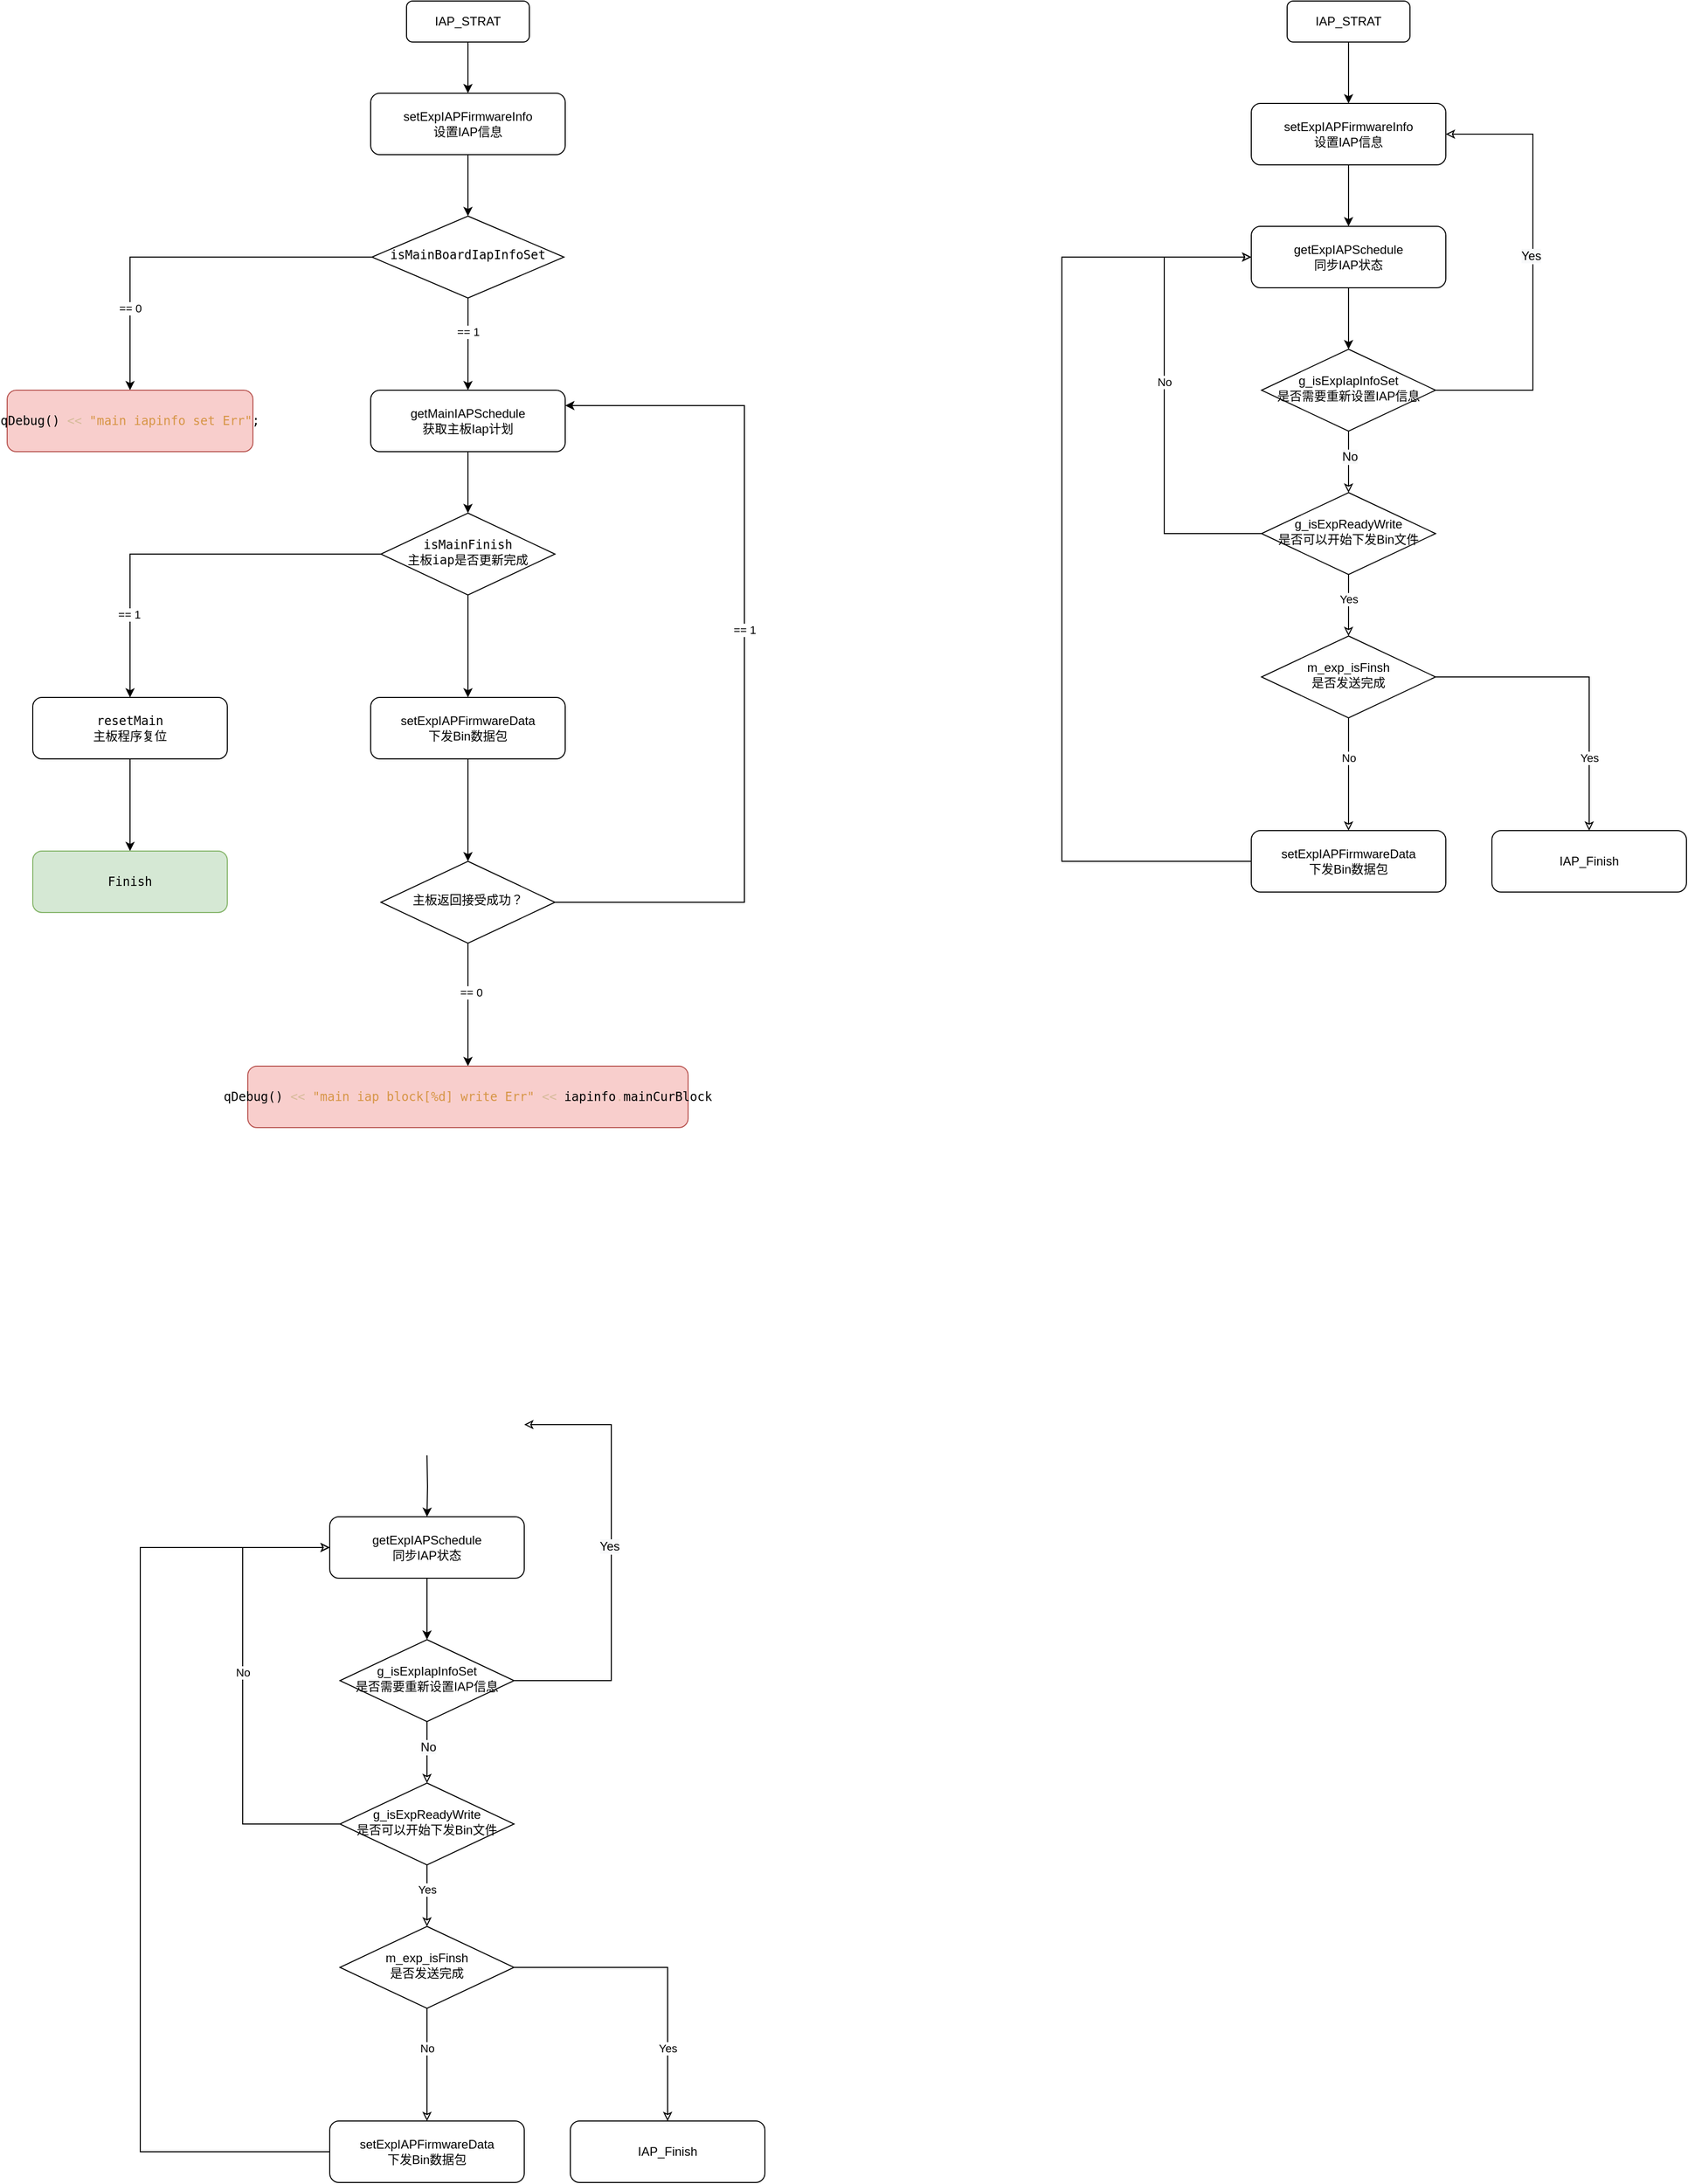 <mxfile version="13.9.9" type="device"><diagram id="C5RBs43oDa-KdzZeNtuy" name="Page-1"><mxGraphModel dx="3076" dy="832" grid="1" gridSize="10" guides="1" tooltips="1" connect="1" arrows="1" fold="1" page="1" pageScale="1" pageWidth="827" pageHeight="1169" math="0" shadow="0"><root><mxCell id="WIyWlLk6GJQsqaUBKTNV-0"/><mxCell id="WIyWlLk6GJQsqaUBKTNV-1" parent="WIyWlLk6GJQsqaUBKTNV-0"/><mxCell id="_dftEnb55Om-70go_fR5-1" style="edgeStyle=orthogonalEdgeStyle;rounded=0;orthogonalLoop=1;jettySize=auto;html=1;" parent="WIyWlLk6GJQsqaUBKTNV-1" source="WIyWlLk6GJQsqaUBKTNV-3" target="_dftEnb55Om-70go_fR5-0" edge="1"><mxGeometry relative="1" as="geometry"/></mxCell><mxCell id="WIyWlLk6GJQsqaUBKTNV-3" value="IAP_STRAT" style="rounded=1;whiteSpace=wrap;html=1;fontSize=12;glass=0;strokeWidth=1;shadow=0;" parent="WIyWlLk6GJQsqaUBKTNV-1" vertex="1"><mxGeometry x="120" y="190" width="120" height="40" as="geometry"/></mxCell><mxCell id="_dftEnb55Om-70go_fR5-3" style="edgeStyle=orthogonalEdgeStyle;rounded=0;orthogonalLoop=1;jettySize=auto;html=1;" parent="WIyWlLk6GJQsqaUBKTNV-1" source="_dftEnb55Om-70go_fR5-0" target="_dftEnb55Om-70go_fR5-4" edge="1"><mxGeometry relative="1" as="geometry"><mxPoint x="180" y="410" as="targetPoint"/></mxGeometry></mxCell><mxCell id="_dftEnb55Om-70go_fR5-0" value="setExpIAPFirmwareInfo&lt;br&gt;设置IAP信息" style="rounded=1;whiteSpace=wrap;html=1;fontSize=12;glass=0;strokeWidth=1;shadow=0;" parent="WIyWlLk6GJQsqaUBKTNV-1" vertex="1"><mxGeometry x="85" y="290" width="190" height="60" as="geometry"/></mxCell><mxCell id="_dftEnb55Om-70go_fR5-6" style="edgeStyle=orthogonalEdgeStyle;rounded=0;orthogonalLoop=1;jettySize=auto;html=1;" parent="WIyWlLk6GJQsqaUBKTNV-1" source="_dftEnb55Om-70go_fR5-4" target="_dftEnb55Om-70go_fR5-5" edge="1"><mxGeometry relative="1" as="geometry"/></mxCell><mxCell id="_dftEnb55Om-70go_fR5-4" value="getExpIAPSchedule&lt;br&gt;同步IAP状态" style="rounded=1;whiteSpace=wrap;html=1;fontSize=12;glass=0;strokeWidth=1;shadow=0;" parent="WIyWlLk6GJQsqaUBKTNV-1" vertex="1"><mxGeometry x="85" y="410" width="190" height="60" as="geometry"/></mxCell><mxCell id="_dftEnb55Om-70go_fR5-11" style="edgeStyle=orthogonalEdgeStyle;rounded=0;orthogonalLoop=1;jettySize=auto;html=1;endArrow=classic;endFill=0;" parent="WIyWlLk6GJQsqaUBKTNV-1" source="_dftEnb55Om-70go_fR5-5" target="_dftEnb55Om-70go_fR5-0" edge="1"><mxGeometry relative="1" as="geometry"><mxPoint x="370" y="380" as="targetPoint"/><Array as="points"><mxPoint x="360" y="570"/><mxPoint x="360" y="320"/></Array></mxGeometry></mxCell><mxCell id="_dftEnb55Om-70go_fR5-19" value="&lt;span style=&quot;font-size: 12px ; background-color: rgb(248 , 249 , 250)&quot;&gt;Yes&lt;/span&gt;" style="edgeLabel;html=1;align=center;verticalAlign=middle;resizable=0;points=[];" parent="_dftEnb55Om-70go_fR5-11" vertex="1" connectable="0"><mxGeometry x="0.05" y="2" relative="1" as="geometry"><mxPoint as="offset"/></mxGeometry></mxCell><mxCell id="_dftEnb55Om-70go_fR5-14" style="edgeStyle=orthogonalEdgeStyle;rounded=0;orthogonalLoop=1;jettySize=auto;html=1;endArrow=classic;endFill=0;" parent="WIyWlLk6GJQsqaUBKTNV-1" source="_dftEnb55Om-70go_fR5-5" target="_dftEnb55Om-70go_fR5-13" edge="1"><mxGeometry relative="1" as="geometry"/></mxCell><mxCell id="_dftEnb55Om-70go_fR5-18" value="&lt;span style=&quot;font-size: 12px ; background-color: rgb(248 , 249 , 250)&quot;&gt;No&lt;/span&gt;" style="edgeLabel;html=1;align=center;verticalAlign=middle;resizable=0;points=[];" parent="_dftEnb55Om-70go_fR5-14" vertex="1" connectable="0"><mxGeometry x="-0.177" y="1" relative="1" as="geometry"><mxPoint as="offset"/></mxGeometry></mxCell><mxCell id="_dftEnb55Om-70go_fR5-5" value="g_isExpIapInfoSet&lt;br&gt;是否需要重新设置IAP信息" style="rhombus;whiteSpace=wrap;html=1;shadow=0;fontFamily=Helvetica;fontSize=12;align=center;strokeWidth=1;spacing=6;spacingTop=-4;" parent="WIyWlLk6GJQsqaUBKTNV-1" vertex="1"><mxGeometry x="95" y="530" width="170" height="80" as="geometry"/></mxCell><mxCell id="_dftEnb55Om-70go_fR5-16" style="edgeStyle=orthogonalEdgeStyle;rounded=0;orthogonalLoop=1;jettySize=auto;html=1;endArrow=classic;endFill=0;" parent="WIyWlLk6GJQsqaUBKTNV-1" source="_dftEnb55Om-70go_fR5-13" target="_dftEnb55Om-70go_fR5-4" edge="1"><mxGeometry relative="1" as="geometry"><Array as="points"><mxPoint y="710"/><mxPoint y="440"/></Array></mxGeometry></mxCell><mxCell id="_dftEnb55Om-70go_fR5-17" value="No" style="edgeLabel;html=1;align=center;verticalAlign=middle;resizable=0;points=[];" parent="_dftEnb55Om-70go_fR5-16" vertex="1" connectable="0"><mxGeometry x="0.08" relative="1" as="geometry"><mxPoint as="offset"/></mxGeometry></mxCell><mxCell id="_dftEnb55Om-70go_fR5-21" style="edgeStyle=orthogonalEdgeStyle;rounded=0;orthogonalLoop=1;jettySize=auto;html=1;endArrow=classic;endFill=0;" parent="WIyWlLk6GJQsqaUBKTNV-1" source="_dftEnb55Om-70go_fR5-13" target="_dftEnb55Om-70go_fR5-28" edge="1"><mxGeometry relative="1" as="geometry"/></mxCell><mxCell id="_dftEnb55Om-70go_fR5-22" value="Yes" style="edgeLabel;html=1;align=center;verticalAlign=middle;resizable=0;points=[];" parent="_dftEnb55Om-70go_fR5-21" vertex="1" connectable="0"><mxGeometry x="-0.22" relative="1" as="geometry"><mxPoint as="offset"/></mxGeometry></mxCell><mxCell id="_dftEnb55Om-70go_fR5-13" value="g_isExpReadyWrite&lt;br&gt;是否可以开始下发Bin文件" style="rhombus;whiteSpace=wrap;html=1;shadow=0;fontFamily=Helvetica;fontSize=12;align=center;strokeWidth=1;spacing=6;spacingTop=-4;" parent="WIyWlLk6GJQsqaUBKTNV-1" vertex="1"><mxGeometry x="95" y="670" width="170" height="80" as="geometry"/></mxCell><mxCell id="_dftEnb55Om-70go_fR5-31" style="edgeStyle=orthogonalEdgeStyle;rounded=0;orthogonalLoop=1;jettySize=auto;html=1;endArrow=classic;endFill=0;" parent="WIyWlLk6GJQsqaUBKTNV-1" source="_dftEnb55Om-70go_fR5-28" target="_dftEnb55Om-70go_fR5-30" edge="1"><mxGeometry relative="1" as="geometry"/></mxCell><mxCell id="_dftEnb55Om-70go_fR5-32" value="No" style="edgeLabel;html=1;align=center;verticalAlign=middle;resizable=0;points=[];" parent="_dftEnb55Om-70go_fR5-31" vertex="1" connectable="0"><mxGeometry x="-0.3" relative="1" as="geometry"><mxPoint as="offset"/></mxGeometry></mxCell><mxCell id="_dftEnb55Om-70go_fR5-36" style="edgeStyle=orthogonalEdgeStyle;rounded=0;orthogonalLoop=1;jettySize=auto;html=1;endArrow=classic;endFill=0;" parent="WIyWlLk6GJQsqaUBKTNV-1" source="_dftEnb55Om-70go_fR5-28" target="_dftEnb55Om-70go_fR5-35" edge="1"><mxGeometry relative="1" as="geometry"/></mxCell><mxCell id="_dftEnb55Om-70go_fR5-44" value="Yes" style="edgeLabel;html=1;align=center;verticalAlign=middle;resizable=0;points=[];" parent="_dftEnb55Om-70go_fR5-36" vertex="1" connectable="0"><mxGeometry x="0.523" relative="1" as="geometry"><mxPoint as="offset"/></mxGeometry></mxCell><mxCell id="_dftEnb55Om-70go_fR5-28" value="m_exp_isFinsh&lt;br&gt;是否发送完成" style="rhombus;whiteSpace=wrap;html=1;shadow=0;fontFamily=Helvetica;fontSize=12;align=center;strokeWidth=1;spacing=6;spacingTop=-4;" parent="WIyWlLk6GJQsqaUBKTNV-1" vertex="1"><mxGeometry x="95" y="810" width="170" height="80" as="geometry"/></mxCell><mxCell id="_dftEnb55Om-70go_fR5-43" style="edgeStyle=orthogonalEdgeStyle;rounded=0;orthogonalLoop=1;jettySize=auto;html=1;endArrow=classic;endFill=0;" parent="WIyWlLk6GJQsqaUBKTNV-1" source="_dftEnb55Om-70go_fR5-30" target="_dftEnb55Om-70go_fR5-4" edge="1"><mxGeometry relative="1" as="geometry"><Array as="points"><mxPoint x="-100" y="1030"/><mxPoint x="-100" y="440"/></Array></mxGeometry></mxCell><mxCell id="_dftEnb55Om-70go_fR5-30" value="setExpIAPFirmwareData&lt;br&gt;下发Bin数据包" style="rounded=1;whiteSpace=wrap;html=1;fontSize=12;glass=0;strokeWidth=1;shadow=0;" parent="WIyWlLk6GJQsqaUBKTNV-1" vertex="1"><mxGeometry x="85" y="1000" width="190" height="60" as="geometry"/></mxCell><mxCell id="_dftEnb55Om-70go_fR5-35" value="IAP_Finish" style="rounded=1;whiteSpace=wrap;html=1;fontSize=12;glass=0;strokeWidth=1;shadow=0;" parent="WIyWlLk6GJQsqaUBKTNV-1" vertex="1"><mxGeometry x="320" y="1000" width="190" height="60" as="geometry"/></mxCell><mxCell id="HXJk79jCi0bx7WDy_wKg-0" style="edgeStyle=orthogonalEdgeStyle;rounded=0;orthogonalLoop=1;jettySize=auto;html=1;" edge="1" parent="WIyWlLk6GJQsqaUBKTNV-1" source="HXJk79jCi0bx7WDy_wKg-1" target="HXJk79jCi0bx7WDy_wKg-26"><mxGeometry relative="1" as="geometry"><mxPoint x="-680" y="290" as="targetPoint"/></mxGeometry></mxCell><mxCell id="HXJk79jCi0bx7WDy_wKg-1" value="IAP_STRAT" style="rounded=1;whiteSpace=wrap;html=1;fontSize=12;glass=0;strokeWidth=1;shadow=0;" vertex="1" parent="WIyWlLk6GJQsqaUBKTNV-1"><mxGeometry x="-740" y="190" width="120" height="40" as="geometry"/></mxCell><mxCell id="HXJk79jCi0bx7WDy_wKg-2" style="edgeStyle=orthogonalEdgeStyle;rounded=0;orthogonalLoop=1;jettySize=auto;html=1;" edge="1" parent="WIyWlLk6GJQsqaUBKTNV-1" target="HXJk79jCi0bx7WDy_wKg-5"><mxGeometry relative="1" as="geometry"><mxPoint x="-720" y="1670" as="targetPoint"/><mxPoint x="-720" y="1610" as="sourcePoint"/></mxGeometry></mxCell><mxCell id="HXJk79jCi0bx7WDy_wKg-4" style="edgeStyle=orthogonalEdgeStyle;rounded=0;orthogonalLoop=1;jettySize=auto;html=1;" edge="1" parent="WIyWlLk6GJQsqaUBKTNV-1" source="HXJk79jCi0bx7WDy_wKg-5" target="HXJk79jCi0bx7WDy_wKg-10"><mxGeometry relative="1" as="geometry"/></mxCell><mxCell id="HXJk79jCi0bx7WDy_wKg-5" value="getExpIAPSchedule&lt;br&gt;同步IAP状态" style="rounded=1;whiteSpace=wrap;html=1;fontSize=12;glass=0;strokeWidth=1;shadow=0;" vertex="1" parent="WIyWlLk6GJQsqaUBKTNV-1"><mxGeometry x="-815" y="1670" width="190" height="60" as="geometry"/></mxCell><mxCell id="HXJk79jCi0bx7WDy_wKg-6" style="edgeStyle=orthogonalEdgeStyle;rounded=0;orthogonalLoop=1;jettySize=auto;html=1;endArrow=classic;endFill=0;" edge="1" parent="WIyWlLk6GJQsqaUBKTNV-1" source="HXJk79jCi0bx7WDy_wKg-10"><mxGeometry relative="1" as="geometry"><mxPoint x="-625" y="1580" as="targetPoint"/><Array as="points"><mxPoint x="-540" y="1830"/><mxPoint x="-540" y="1580"/></Array></mxGeometry></mxCell><mxCell id="HXJk79jCi0bx7WDy_wKg-7" value="&lt;span style=&quot;font-size: 12px ; background-color: rgb(248 , 249 , 250)&quot;&gt;Yes&lt;/span&gt;" style="edgeLabel;html=1;align=center;verticalAlign=middle;resizable=0;points=[];" vertex="1" connectable="0" parent="HXJk79jCi0bx7WDy_wKg-6"><mxGeometry x="0.05" y="2" relative="1" as="geometry"><mxPoint as="offset"/></mxGeometry></mxCell><mxCell id="HXJk79jCi0bx7WDy_wKg-8" style="edgeStyle=orthogonalEdgeStyle;rounded=0;orthogonalLoop=1;jettySize=auto;html=1;endArrow=classic;endFill=0;" edge="1" parent="WIyWlLk6GJQsqaUBKTNV-1" source="HXJk79jCi0bx7WDy_wKg-10" target="HXJk79jCi0bx7WDy_wKg-15"><mxGeometry relative="1" as="geometry"/></mxCell><mxCell id="HXJk79jCi0bx7WDy_wKg-9" value="&lt;span style=&quot;font-size: 12px ; background-color: rgb(248 , 249 , 250)&quot;&gt;No&lt;/span&gt;" style="edgeLabel;html=1;align=center;verticalAlign=middle;resizable=0;points=[];" vertex="1" connectable="0" parent="HXJk79jCi0bx7WDy_wKg-8"><mxGeometry x="-0.177" y="1" relative="1" as="geometry"><mxPoint as="offset"/></mxGeometry></mxCell><mxCell id="HXJk79jCi0bx7WDy_wKg-10" value="g_isExpIapInfoSet&lt;br&gt;是否需要重新设置IAP信息" style="rhombus;whiteSpace=wrap;html=1;shadow=0;fontFamily=Helvetica;fontSize=12;align=center;strokeWidth=1;spacing=6;spacingTop=-4;" vertex="1" parent="WIyWlLk6GJQsqaUBKTNV-1"><mxGeometry x="-805" y="1790" width="170" height="80" as="geometry"/></mxCell><mxCell id="HXJk79jCi0bx7WDy_wKg-11" style="edgeStyle=orthogonalEdgeStyle;rounded=0;orthogonalLoop=1;jettySize=auto;html=1;endArrow=classic;endFill=0;" edge="1" parent="WIyWlLk6GJQsqaUBKTNV-1" source="HXJk79jCi0bx7WDy_wKg-15" target="HXJk79jCi0bx7WDy_wKg-5"><mxGeometry relative="1" as="geometry"><Array as="points"><mxPoint x="-900" y="1970"/><mxPoint x="-900" y="1700"/></Array></mxGeometry></mxCell><mxCell id="HXJk79jCi0bx7WDy_wKg-12" value="No" style="edgeLabel;html=1;align=center;verticalAlign=middle;resizable=0;points=[];" vertex="1" connectable="0" parent="HXJk79jCi0bx7WDy_wKg-11"><mxGeometry x="0.08" relative="1" as="geometry"><mxPoint as="offset"/></mxGeometry></mxCell><mxCell id="HXJk79jCi0bx7WDy_wKg-13" style="edgeStyle=orthogonalEdgeStyle;rounded=0;orthogonalLoop=1;jettySize=auto;html=1;endArrow=classic;endFill=0;" edge="1" parent="WIyWlLk6GJQsqaUBKTNV-1" source="HXJk79jCi0bx7WDy_wKg-15" target="HXJk79jCi0bx7WDy_wKg-20"><mxGeometry relative="1" as="geometry"/></mxCell><mxCell id="HXJk79jCi0bx7WDy_wKg-14" value="Yes" style="edgeLabel;html=1;align=center;verticalAlign=middle;resizable=0;points=[];" vertex="1" connectable="0" parent="HXJk79jCi0bx7WDy_wKg-13"><mxGeometry x="-0.22" relative="1" as="geometry"><mxPoint as="offset"/></mxGeometry></mxCell><mxCell id="HXJk79jCi0bx7WDy_wKg-15" value="g_isExpReadyWrite&lt;br&gt;是否可以开始下发Bin文件" style="rhombus;whiteSpace=wrap;html=1;shadow=0;fontFamily=Helvetica;fontSize=12;align=center;strokeWidth=1;spacing=6;spacingTop=-4;" vertex="1" parent="WIyWlLk6GJQsqaUBKTNV-1"><mxGeometry x="-805" y="1930" width="170" height="80" as="geometry"/></mxCell><mxCell id="HXJk79jCi0bx7WDy_wKg-16" style="edgeStyle=orthogonalEdgeStyle;rounded=0;orthogonalLoop=1;jettySize=auto;html=1;endArrow=classic;endFill=0;" edge="1" parent="WIyWlLk6GJQsqaUBKTNV-1" source="HXJk79jCi0bx7WDy_wKg-20" target="HXJk79jCi0bx7WDy_wKg-22"><mxGeometry relative="1" as="geometry"/></mxCell><mxCell id="HXJk79jCi0bx7WDy_wKg-17" value="No" style="edgeLabel;html=1;align=center;verticalAlign=middle;resizable=0;points=[];" vertex="1" connectable="0" parent="HXJk79jCi0bx7WDy_wKg-16"><mxGeometry x="-0.3" relative="1" as="geometry"><mxPoint as="offset"/></mxGeometry></mxCell><mxCell id="HXJk79jCi0bx7WDy_wKg-18" style="edgeStyle=orthogonalEdgeStyle;rounded=0;orthogonalLoop=1;jettySize=auto;html=1;endArrow=classic;endFill=0;" edge="1" parent="WIyWlLk6GJQsqaUBKTNV-1" source="HXJk79jCi0bx7WDy_wKg-20" target="HXJk79jCi0bx7WDy_wKg-23"><mxGeometry relative="1" as="geometry"/></mxCell><mxCell id="HXJk79jCi0bx7WDy_wKg-19" value="Yes" style="edgeLabel;html=1;align=center;verticalAlign=middle;resizable=0;points=[];" vertex="1" connectable="0" parent="HXJk79jCi0bx7WDy_wKg-18"><mxGeometry x="0.523" relative="1" as="geometry"><mxPoint as="offset"/></mxGeometry></mxCell><mxCell id="HXJk79jCi0bx7WDy_wKg-20" value="m_exp_isFinsh&lt;br&gt;是否发送完成" style="rhombus;whiteSpace=wrap;html=1;shadow=0;fontFamily=Helvetica;fontSize=12;align=center;strokeWidth=1;spacing=6;spacingTop=-4;" vertex="1" parent="WIyWlLk6GJQsqaUBKTNV-1"><mxGeometry x="-805" y="2070" width="170" height="80" as="geometry"/></mxCell><mxCell id="HXJk79jCi0bx7WDy_wKg-21" style="edgeStyle=orthogonalEdgeStyle;rounded=0;orthogonalLoop=1;jettySize=auto;html=1;endArrow=classic;endFill=0;" edge="1" parent="WIyWlLk6GJQsqaUBKTNV-1" source="HXJk79jCi0bx7WDy_wKg-22" target="HXJk79jCi0bx7WDy_wKg-5"><mxGeometry relative="1" as="geometry"><Array as="points"><mxPoint x="-1000" y="2290"/><mxPoint x="-1000" y="1700"/></Array></mxGeometry></mxCell><mxCell id="HXJk79jCi0bx7WDy_wKg-22" value="setExpIAPFirmwareData&lt;br&gt;下发Bin数据包" style="rounded=1;whiteSpace=wrap;html=1;fontSize=12;glass=0;strokeWidth=1;shadow=0;" vertex="1" parent="WIyWlLk6GJQsqaUBKTNV-1"><mxGeometry x="-815" y="2260" width="190" height="60" as="geometry"/></mxCell><mxCell id="HXJk79jCi0bx7WDy_wKg-23" value="IAP_Finish" style="rounded=1;whiteSpace=wrap;html=1;fontSize=12;glass=0;strokeWidth=1;shadow=0;" vertex="1" parent="WIyWlLk6GJQsqaUBKTNV-1"><mxGeometry x="-580" y="2260" width="190" height="60" as="geometry"/></mxCell><mxCell id="HXJk79jCi0bx7WDy_wKg-28" style="edgeStyle=orthogonalEdgeStyle;rounded=0;orthogonalLoop=1;jettySize=auto;html=1;entryX=0.5;entryY=0;entryDx=0;entryDy=0;" edge="1" parent="WIyWlLk6GJQsqaUBKTNV-1" source="HXJk79jCi0bx7WDy_wKg-26" target="HXJk79jCi0bx7WDy_wKg-27"><mxGeometry relative="1" as="geometry"/></mxCell><mxCell id="HXJk79jCi0bx7WDy_wKg-26" value="setExpIAPFirmwareInfo&lt;br&gt;设置IAP信息" style="rounded=1;whiteSpace=wrap;html=1;fontSize=12;glass=0;strokeWidth=1;shadow=0;" vertex="1" parent="WIyWlLk6GJQsqaUBKTNV-1"><mxGeometry x="-775" y="280" width="190" height="60" as="geometry"/></mxCell><mxCell id="HXJk79jCi0bx7WDy_wKg-30" style="edgeStyle=orthogonalEdgeStyle;rounded=0;orthogonalLoop=1;jettySize=auto;html=1;" edge="1" parent="WIyWlLk6GJQsqaUBKTNV-1" source="HXJk79jCi0bx7WDy_wKg-27" target="HXJk79jCi0bx7WDy_wKg-29"><mxGeometry relative="1" as="geometry"/></mxCell><mxCell id="HXJk79jCi0bx7WDy_wKg-31" value="== 0" style="edgeLabel;html=1;align=center;verticalAlign=middle;resizable=0;points=[];" vertex="1" connectable="0" parent="HXJk79jCi0bx7WDy_wKg-30"><mxGeometry x="0.563" relative="1" as="geometry"><mxPoint as="offset"/></mxGeometry></mxCell><mxCell id="HXJk79jCi0bx7WDy_wKg-33" style="edgeStyle=orthogonalEdgeStyle;rounded=0;orthogonalLoop=1;jettySize=auto;html=1;" edge="1" parent="WIyWlLk6GJQsqaUBKTNV-1" source="HXJk79jCi0bx7WDy_wKg-27" target="HXJk79jCi0bx7WDy_wKg-32"><mxGeometry relative="1" as="geometry"/></mxCell><mxCell id="HXJk79jCi0bx7WDy_wKg-34" value="== 1" style="edgeLabel;html=1;align=center;verticalAlign=middle;resizable=0;points=[];" vertex="1" connectable="0" parent="HXJk79jCi0bx7WDy_wKg-33"><mxGeometry x="-0.276" relative="1" as="geometry"><mxPoint as="offset"/></mxGeometry></mxCell><mxCell id="HXJk79jCi0bx7WDy_wKg-27" value="&lt;pre style=&quot;margin-top: 0px ; margin-bottom: 0px&quot;&gt;&lt;pre style=&quot;margin-top: 0px ; margin-bottom: 0px&quot;&gt;isMainBoardIapInfoSet&lt;/pre&gt;&lt;/pre&gt;" style="rhombus;whiteSpace=wrap;html=1;shadow=0;fontFamily=Helvetica;fontSize=12;align=center;strokeWidth=1;spacing=6;spacingTop=-4;" vertex="1" parent="WIyWlLk6GJQsqaUBKTNV-1"><mxGeometry x="-773.75" y="400" width="187.5" height="80" as="geometry"/></mxCell><mxCell id="HXJk79jCi0bx7WDy_wKg-29" value="&lt;pre style=&quot;margin-top: 0px ; margin-bottom: 0px&quot;&gt;qDebug()&lt;span style=&quot;color: #bec0c2&quot;&gt; &lt;/span&gt;&lt;span style=&quot;color: #d6bb9a&quot;&gt;&amp;lt;&amp;lt;&lt;/span&gt;&lt;span style=&quot;color: #bec0c2&quot;&gt; &lt;/span&gt;&lt;span style=&quot;color: #d69545&quot;&gt;&quot;main&lt;/span&gt;&lt;span style=&quot;color: #bec0c2&quot;&gt; &lt;/span&gt;&lt;span style=&quot;color: #d69545&quot;&gt;iapinfo&lt;/span&gt;&lt;span style=&quot;color: #bec0c2&quot;&gt; &lt;/span&gt;&lt;span style=&quot;color: #d69545&quot;&gt;set&lt;/span&gt;&lt;span style=&quot;color: #bec0c2&quot;&gt; &lt;/span&gt;&lt;span style=&quot;color: #d69545&quot;&gt;Err&quot;&lt;/span&gt;;&lt;/pre&gt;" style="rounded=1;whiteSpace=wrap;html=1;shadow=0;glass=0;strokeWidth=1;fillColor=#f8cecc;strokeColor=#b85450;" vertex="1" parent="WIyWlLk6GJQsqaUBKTNV-1"><mxGeometry x="-1130" y="570" width="240" height="60" as="geometry"/></mxCell><mxCell id="HXJk79jCi0bx7WDy_wKg-36" style="edgeStyle=orthogonalEdgeStyle;rounded=0;orthogonalLoop=1;jettySize=auto;html=1;" edge="1" parent="WIyWlLk6GJQsqaUBKTNV-1" source="HXJk79jCi0bx7WDy_wKg-32" target="HXJk79jCi0bx7WDy_wKg-35"><mxGeometry relative="1" as="geometry"/></mxCell><mxCell id="HXJk79jCi0bx7WDy_wKg-32" value="getMainIAPSchedule&lt;br&gt;获取主板Iap计划" style="rounded=1;whiteSpace=wrap;html=1;fontSize=12;glass=0;strokeWidth=1;shadow=0;" vertex="1" parent="WIyWlLk6GJQsqaUBKTNV-1"><mxGeometry x="-775" y="570" width="190" height="60" as="geometry"/></mxCell><mxCell id="HXJk79jCi0bx7WDy_wKg-38" style="edgeStyle=orthogonalEdgeStyle;rounded=0;orthogonalLoop=1;jettySize=auto;html=1;" edge="1" parent="WIyWlLk6GJQsqaUBKTNV-1" source="HXJk79jCi0bx7WDy_wKg-35" target="HXJk79jCi0bx7WDy_wKg-37"><mxGeometry relative="1" as="geometry"/></mxCell><mxCell id="HXJk79jCi0bx7WDy_wKg-41" value="== 1" style="edgeLabel;html=1;align=center;verticalAlign=middle;resizable=0;points=[];" vertex="1" connectable="0" parent="HXJk79jCi0bx7WDy_wKg-38"><mxGeometry x="0.579" y="-1" relative="1" as="geometry"><mxPoint as="offset"/></mxGeometry></mxCell><mxCell id="HXJk79jCi0bx7WDy_wKg-43" style="edgeStyle=orthogonalEdgeStyle;rounded=0;orthogonalLoop=1;jettySize=auto;html=1;" edge="1" parent="WIyWlLk6GJQsqaUBKTNV-1" source="HXJk79jCi0bx7WDy_wKg-35" target="HXJk79jCi0bx7WDy_wKg-42"><mxGeometry relative="1" as="geometry"/></mxCell><mxCell id="HXJk79jCi0bx7WDy_wKg-35" value="&lt;pre style=&quot;margin-top: 0px ; margin-bottom: 0px&quot;&gt;isMainFinish&lt;/pre&gt;&lt;pre style=&quot;margin-top: 0px ; margin-bottom: 0px&quot;&gt;主板iap是否更新完成&lt;/pre&gt;" style="rhombus;whiteSpace=wrap;html=1;shadow=0;fontFamily=Helvetica;fontSize=12;align=center;strokeWidth=1;spacing=6;spacingTop=-4;" vertex="1" parent="WIyWlLk6GJQsqaUBKTNV-1"><mxGeometry x="-765" y="690" width="170" height="80" as="geometry"/></mxCell><mxCell id="HXJk79jCi0bx7WDy_wKg-40" style="edgeStyle=orthogonalEdgeStyle;rounded=0;orthogonalLoop=1;jettySize=auto;html=1;" edge="1" parent="WIyWlLk6GJQsqaUBKTNV-1" source="HXJk79jCi0bx7WDy_wKg-37" target="HXJk79jCi0bx7WDy_wKg-39"><mxGeometry relative="1" as="geometry"/></mxCell><mxCell id="HXJk79jCi0bx7WDy_wKg-37" value="&lt;pre style=&quot;margin-top: 0px ; margin-bottom: 0px&quot;&gt;resetMain&lt;/pre&gt;&lt;pre style=&quot;margin-top: 0px ; margin-bottom: 0px&quot;&gt;主板程序复位&lt;/pre&gt;" style="rounded=1;whiteSpace=wrap;html=1;fontSize=12;glass=0;strokeWidth=1;shadow=0;" vertex="1" parent="WIyWlLk6GJQsqaUBKTNV-1"><mxGeometry x="-1105" y="870" width="190" height="60" as="geometry"/></mxCell><mxCell id="HXJk79jCi0bx7WDy_wKg-39" value="&lt;pre style=&quot;margin-top: 0px ; margin-bottom: 0px&quot;&gt;Finish&lt;/pre&gt;" style="rounded=1;whiteSpace=wrap;html=1;fontSize=12;glass=0;strokeWidth=1;shadow=0;fillColor=#d5e8d4;strokeColor=#82b366;" vertex="1" parent="WIyWlLk6GJQsqaUBKTNV-1"><mxGeometry x="-1105" y="1020" width="190" height="60" as="geometry"/></mxCell><mxCell id="HXJk79jCi0bx7WDy_wKg-45" style="edgeStyle=orthogonalEdgeStyle;rounded=0;orthogonalLoop=1;jettySize=auto;html=1;" edge="1" parent="WIyWlLk6GJQsqaUBKTNV-1" source="HXJk79jCi0bx7WDy_wKg-42" target="HXJk79jCi0bx7WDy_wKg-44"><mxGeometry relative="1" as="geometry"/></mxCell><mxCell id="HXJk79jCi0bx7WDy_wKg-42" value="&lt;pre style=&quot;margin-top: 0px ; margin-bottom: 0px&quot;&gt;&lt;span style=&quot;font-family: &amp;#34;helvetica&amp;#34;&quot;&gt;setExpIAPFirmwareData&lt;/span&gt;&lt;br style=&quot;font-family: &amp;#34;helvetica&amp;#34;&quot;&gt;&lt;span style=&quot;font-family: &amp;#34;helvetica&amp;#34;&quot;&gt;下发Bin数据包&lt;/span&gt;&lt;br&gt;&lt;/pre&gt;" style="rounded=1;whiteSpace=wrap;html=1;fontSize=12;glass=0;strokeWidth=1;shadow=0;" vertex="1" parent="WIyWlLk6GJQsqaUBKTNV-1"><mxGeometry x="-775" y="870" width="190" height="60" as="geometry"/></mxCell><mxCell id="HXJk79jCi0bx7WDy_wKg-46" style="edgeStyle=orthogonalEdgeStyle;rounded=0;orthogonalLoop=1;jettySize=auto;html=1;entryX=1;entryY=0.25;entryDx=0;entryDy=0;" edge="1" parent="WIyWlLk6GJQsqaUBKTNV-1" source="HXJk79jCi0bx7WDy_wKg-44" target="HXJk79jCi0bx7WDy_wKg-32"><mxGeometry relative="1" as="geometry"><Array as="points"><mxPoint x="-410" y="1070"/><mxPoint x="-410" y="585"/></Array></mxGeometry></mxCell><mxCell id="HXJk79jCi0bx7WDy_wKg-47" value="== 1" style="edgeLabel;html=1;align=center;verticalAlign=middle;resizable=0;points=[];" vertex="1" connectable="0" parent="HXJk79jCi0bx7WDy_wKg-46"><mxGeometry x="0.068" relative="1" as="geometry"><mxPoint as="offset"/></mxGeometry></mxCell><mxCell id="HXJk79jCi0bx7WDy_wKg-50" style="edgeStyle=orthogonalEdgeStyle;rounded=0;orthogonalLoop=1;jettySize=auto;html=1;" edge="1" parent="WIyWlLk6GJQsqaUBKTNV-1" source="HXJk79jCi0bx7WDy_wKg-44" target="HXJk79jCi0bx7WDy_wKg-49"><mxGeometry relative="1" as="geometry"/></mxCell><mxCell id="HXJk79jCi0bx7WDy_wKg-51" value="== 0" style="edgeLabel;html=1;align=center;verticalAlign=middle;resizable=0;points=[];" vertex="1" connectable="0" parent="HXJk79jCi0bx7WDy_wKg-50"><mxGeometry x="-0.2" y="3" relative="1" as="geometry"><mxPoint as="offset"/></mxGeometry></mxCell><mxCell id="HXJk79jCi0bx7WDy_wKg-44" value="&lt;pre style=&quot;margin-top: 0px ; margin-bottom: 0px&quot;&gt;主板返回接受成功？&lt;/pre&gt;" style="rhombus;whiteSpace=wrap;html=1;shadow=0;fontFamily=Helvetica;fontSize=12;align=center;strokeWidth=1;spacing=6;spacingTop=-4;" vertex="1" parent="WIyWlLk6GJQsqaUBKTNV-1"><mxGeometry x="-765" y="1030" width="170" height="80" as="geometry"/></mxCell><mxCell id="HXJk79jCi0bx7WDy_wKg-49" value="&lt;pre style=&quot;margin-top: 0px ; margin-bottom: 0px&quot;&gt;&lt;pre style=&quot;margin-top: 0px ; margin-bottom: 0px&quot;&gt;qDebug()&lt;span style=&quot;color: #bec0c2&quot;&gt; &lt;/span&gt;&lt;span style=&quot;color: #d6bb9a&quot;&gt;&amp;lt;&amp;lt;&lt;/span&gt;&lt;span style=&quot;color: #bec0c2&quot;&gt; &lt;/span&gt;&lt;span style=&quot;color: #d69545&quot;&gt;&quot;main iap block[%d] write Err&quot;&lt;/span&gt;&lt;span style=&quot;color: #bec0c2&quot;&gt; &lt;/span&gt;&lt;span style=&quot;color: #d6bb9a&quot;&gt;&amp;lt;&amp;lt;&lt;/span&gt;&lt;span style=&quot;color: #bec0c2&quot;&gt; &lt;/span&gt;iapinfo&lt;span style=&quot;color: #d6bb9a&quot;&gt;.&lt;/span&gt;mainCurBlock&lt;/pre&gt;&lt;/pre&gt;" style="rounded=1;whiteSpace=wrap;html=1;shadow=0;glass=0;strokeWidth=1;fillColor=#f8cecc;strokeColor=#b85450;" vertex="1" parent="WIyWlLk6GJQsqaUBKTNV-1"><mxGeometry x="-895" y="1230" width="430" height="60" as="geometry"/></mxCell></root></mxGraphModel></diagram></mxfile>